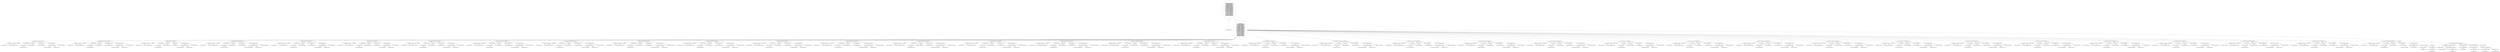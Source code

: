 digraph "HandlerFactory#?" {
0 [label="2:CtVirtualElement@HandlerFactory" shape=ellipse]
1 [label="3:CtExecutableReferenceImpl@register(<unknown>,java.lang.Class)" shape=ellipse]
2 [label="3:CtTypeReferenceImpl@null" shape=ellipse]
3 [label="3:CtTypeReferenceImpl@Class<CaseHandler>" shape=ellipse]
4 [label="3:CtVirtualElement@register" shape=ellipse]
5 [label="3:CtTypeAccessImpl@PlaceHold" shape=ellipse]
6 [label="3:CtTypeReferenceImpl@PlaceHold" shape=ellipse]
7 [label="3:CtThisAccessImpl@" shape=ellipse]
8 [label="3:CtTypeReferenceImpl@PlaceHold" shape=ellipse]
9 [label="3:CtTypeAccessImpl@CASE_GROUP" shape=ellipse]
10 [label="3:CtTypeReferenceImpl@CASE_GROUP" shape=ellipse]
11 [label="3:CtFieldReferenceImpl@CaseHandler.class" shape=ellipse]
12 [label="3:CtTypeReferenceImpl@CaseHandler" shape=ellipse]
13 [label="3:CtTypeReferenceImpl@Class" shape=ellipse]
14 [label="3:CtFieldReadImpl@CaseHandler.class" shape=ellipse]
15 [label="3:CtTypeAccessImpl@CaseHandler" shape=ellipse]
16 [label="3:CtInvocationImpl@register(CASE_GROUP, CaseHandler.class)" shape=ellipse]
17 [label="4:CtExecutableReferenceImpl@register(<unknown>,java.lang.Class)" shape=ellipse]
18 [label="4:CtTypeReferenceImpl@null" shape=ellipse]
19 [label="4:CtTypeReferenceImpl@Class<SwitchHandler>" shape=ellipse]
20 [label="4:CtVirtualElement@register" shape=ellipse]
21 [label="4:CtTypeAccessImpl@PlaceHold" shape=ellipse]
22 [label="4:CtTypeReferenceImpl@PlaceHold" shape=ellipse]
23 [label="4:CtThisAccessImpl@" shape=ellipse]
24 [label="4:CtTypeReferenceImpl@PlaceHold" shape=ellipse]
25 [label="4:CtTypeAccessImpl@LITERAL_SWITCH" shape=ellipse]
26 [label="4:CtTypeReferenceImpl@LITERAL_SWITCH" shape=ellipse]
27 [label="4:CtFieldReferenceImpl@SwitchHandler.class" shape=ellipse]
28 [label="4:CtTypeReferenceImpl@SwitchHandler" shape=ellipse]
29 [label="4:CtTypeReferenceImpl@Class" shape=ellipse]
30 [label="4:CtFieldReadImpl@SwitchHandler.class" shape=ellipse]
31 [label="4:CtTypeAccessImpl@SwitchHandler" shape=ellipse]
32 [label="4:CtInvocationImpl@register(LITERAL_SWITCH, SwitchHandler.class)" shape=ellipse]
33 [label="5:CtExecutableReferenceImpl@register(<unknown>,java.lang.Class)" shape=ellipse]
34 [label="5:CtTypeReferenceImpl@null" shape=ellipse]
35 [label="5:CtTypeReferenceImpl@Class<SlistHandler>" shape=ellipse]
36 [label="5:CtVirtualElement@register" shape=ellipse]
37 [label="5:CtTypeAccessImpl@PlaceHold" shape=ellipse]
38 [label="5:CtTypeReferenceImpl@PlaceHold" shape=ellipse]
39 [label="5:CtThisAccessImpl@" shape=ellipse]
40 [label="5:CtTypeReferenceImpl@PlaceHold" shape=ellipse]
41 [label="5:CtTypeAccessImpl@SLIST" shape=ellipse]
42 [label="5:CtTypeReferenceImpl@SLIST" shape=ellipse]
43 [label="5:CtFieldReferenceImpl@SlistHandler.class" shape=ellipse]
44 [label="5:CtTypeReferenceImpl@SlistHandler" shape=ellipse]
45 [label="5:CtTypeReferenceImpl@Class" shape=ellipse]
46 [label="5:CtFieldReadImpl@SlistHandler.class" shape=ellipse]
47 [label="5:CtTypeAccessImpl@SlistHandler" shape=ellipse]
48 [label="5:CtInvocationImpl@register(SLIST, SlistHandler.class)" shape=ellipse]
49 [label="6:CtExecutableReferenceImpl@register(<unknown>,java.lang.Class)" shape=ellipse]
50 [label="6:CtTypeReferenceImpl@null" shape=ellipse]
51 [label="6:CtTypeReferenceImpl@Class<PackageDefHandler>" shape=ellipse]
52 [label="6:CtVirtualElement@register" shape=ellipse]
53 [label="6:CtTypeAccessImpl@PlaceHold" shape=ellipse]
54 [label="6:CtTypeReferenceImpl@PlaceHold" shape=ellipse]
55 [label="6:CtThisAccessImpl@" shape=ellipse]
56 [label="6:CtTypeReferenceImpl@PlaceHold" shape=ellipse]
57 [label="6:CtTypeAccessImpl@PACKAGE_DEF" shape=ellipse]
58 [label="6:CtTypeReferenceImpl@PACKAGE_DEF" shape=ellipse]
59 [label="6:CtFieldReferenceImpl@PackageDefHandler.class" shape=ellipse]
60 [label="6:CtTypeReferenceImpl@PackageDefHandler" shape=ellipse]
61 [label="6:CtTypeReferenceImpl@Class" shape=ellipse]
62 [label="6:CtFieldReadImpl@PackageDefHandler.class" shape=ellipse]
63 [label="6:CtTypeAccessImpl@PackageDefHandler" shape=ellipse]
64 [label="6:CtInvocationImpl@register(PACKAGE_DEF, PackageDefHandler.class)" shape=ellipse]
65 [label="7:CtExecutableReferenceImpl@register(<unknown>,java.lang.Class)" shape=ellipse]
66 [label="7:CtTypeReferenceImpl@null" shape=ellipse]
67 [label="7:CtTypeReferenceImpl@Class<ElseHandler>" shape=ellipse]
68 [label="7:CtVirtualElement@register" shape=ellipse]
69 [label="7:CtTypeAccessImpl@PlaceHold" shape=ellipse]
70 [label="7:CtTypeReferenceImpl@PlaceHold" shape=ellipse]
71 [label="7:CtThisAccessImpl@" shape=ellipse]
72 [label="7:CtTypeReferenceImpl@PlaceHold" shape=ellipse]
73 [label="7:CtTypeAccessImpl@LITERAL_ELSE" shape=ellipse]
74 [label="7:CtTypeReferenceImpl@LITERAL_ELSE" shape=ellipse]
75 [label="7:CtFieldReferenceImpl@ElseHandler.class" shape=ellipse]
76 [label="7:CtTypeReferenceImpl@ElseHandler" shape=ellipse]
77 [label="7:CtTypeReferenceImpl@Class" shape=ellipse]
78 [label="7:CtFieldReadImpl@ElseHandler.class" shape=ellipse]
79 [label="7:CtTypeAccessImpl@ElseHandler" shape=ellipse]
80 [label="7:CtInvocationImpl@register(LITERAL_ELSE, ElseHandler.class)" shape=ellipse]
81 [label="8:CtExecutableReferenceImpl@register(<unknown>,java.lang.Class)" shape=ellipse]
82 [label="8:CtTypeReferenceImpl@null" shape=ellipse]
83 [label="8:CtTypeReferenceImpl@Class<IfHandler>" shape=ellipse]
84 [label="8:CtVirtualElement@register" shape=ellipse]
85 [label="8:CtTypeAccessImpl@PlaceHold" shape=ellipse]
86 [label="8:CtTypeReferenceImpl@PlaceHold" shape=ellipse]
87 [label="8:CtThisAccessImpl@" shape=ellipse]
88 [label="8:CtTypeReferenceImpl@PlaceHold" shape=ellipse]
89 [label="8:CtTypeAccessImpl@LITERAL_IF" shape=ellipse]
90 [label="8:CtTypeReferenceImpl@LITERAL_IF" shape=ellipse]
91 [label="8:CtFieldReferenceImpl@IfHandler.class" shape=ellipse]
92 [label="8:CtTypeReferenceImpl@IfHandler" shape=ellipse]
93 [label="8:CtTypeReferenceImpl@Class" shape=ellipse]
94 [label="8:CtFieldReadImpl@IfHandler.class" shape=ellipse]
95 [label="8:CtTypeAccessImpl@IfHandler" shape=ellipse]
96 [label="8:CtInvocationImpl@register(LITERAL_IF, IfHandler.class)" shape=ellipse]
97 [label="9:CtExecutableReferenceImpl@register(<unknown>,java.lang.Class)" shape=ellipse]
98 [label="9:CtTypeReferenceImpl@null" shape=ellipse]
99 [label="9:CtTypeReferenceImpl@Class<TryHandler>" shape=ellipse]
100 [label="9:CtVirtualElement@register" shape=ellipse]
101 [label="9:CtTypeAccessImpl@PlaceHold" shape=ellipse]
102 [label="9:CtTypeReferenceImpl@PlaceHold" shape=ellipse]
103 [label="9:CtThisAccessImpl@" shape=ellipse]
104 [label="9:CtTypeReferenceImpl@PlaceHold" shape=ellipse]
105 [label="9:CtTypeAccessImpl@LITERAL_TRY" shape=ellipse]
106 [label="9:CtTypeReferenceImpl@LITERAL_TRY" shape=ellipse]
107 [label="9:CtFieldReferenceImpl@TryHandler.class" shape=ellipse]
108 [label="9:CtTypeReferenceImpl@TryHandler" shape=ellipse]
109 [label="9:CtTypeReferenceImpl@Class" shape=ellipse]
110 [label="9:CtFieldReadImpl@TryHandler.class" shape=ellipse]
111 [label="9:CtTypeAccessImpl@TryHandler" shape=ellipse]
112 [label="9:CtInvocationImpl@register(LITERAL_TRY, TryHandler.class)" shape=ellipse]
113 [label="10:CtExecutableReferenceImpl@register(<unknown>,java.lang.Class)" shape=ellipse]
114 [label="10:CtTypeReferenceImpl@null" shape=ellipse]
115 [label="10:CtTypeReferenceImpl@Class<CatchHandler>" shape=ellipse]
116 [label="10:CtVirtualElement@register" shape=ellipse]
117 [label="10:CtTypeAccessImpl@PlaceHold" shape=ellipse]
118 [label="10:CtTypeReferenceImpl@PlaceHold" shape=ellipse]
119 [label="10:CtThisAccessImpl@" shape=ellipse]
120 [label="10:CtTypeReferenceImpl@PlaceHold" shape=ellipse]
121 [label="10:CtTypeAccessImpl@LITERAL_CATCH" shape=ellipse]
122 [label="10:CtTypeReferenceImpl@LITERAL_CATCH" shape=ellipse]
123 [label="10:CtFieldReferenceImpl@CatchHandler.class" shape=ellipse]
124 [label="10:CtTypeReferenceImpl@CatchHandler" shape=ellipse]
125 [label="10:CtTypeReferenceImpl@Class" shape=ellipse]
126 [label="10:CtFieldReadImpl@CatchHandler.class" shape=ellipse]
127 [label="10:CtTypeAccessImpl@CatchHandler" shape=ellipse]
128 [label="10:CtInvocationImpl@register(LITERAL_CATCH, CatchHandler.class)" shape=ellipse]
129 [label="11:CtExecutableReferenceImpl@register(<unknown>,java.lang.Class)" shape=ellipse]
130 [label="11:CtTypeReferenceImpl@null" shape=ellipse]
131 [label="11:CtTypeReferenceImpl@Class<FinallyHandler>" shape=ellipse]
132 [label="11:CtVirtualElement@register" shape=ellipse]
133 [label="11:CtTypeAccessImpl@PlaceHold" shape=ellipse]
134 [label="11:CtTypeReferenceImpl@PlaceHold" shape=ellipse]
135 [label="11:CtThisAccessImpl@" shape=ellipse]
136 [label="11:CtTypeReferenceImpl@PlaceHold" shape=ellipse]
137 [label="11:CtTypeAccessImpl@LITERAL_FINALLY" shape=ellipse]
138 [label="11:CtTypeReferenceImpl@LITERAL_FINALLY" shape=ellipse]
139 [label="11:CtFieldReferenceImpl@FinallyHandler.class" shape=ellipse]
140 [label="11:CtTypeReferenceImpl@FinallyHandler" shape=ellipse]
141 [label="11:CtTypeReferenceImpl@Class" shape=ellipse]
142 [label="11:CtFieldReadImpl@FinallyHandler.class" shape=ellipse]
143 [label="11:CtTypeAccessImpl@FinallyHandler" shape=ellipse]
144 [label="11:CtInvocationImpl@register(LITERAL_FINALLY, FinallyHandler.class)" shape=ellipse]
145 [label="12:CtExecutableReferenceImpl@register(<unknown>,java.lang.Class)" shape=ellipse]
146 [label="12:CtTypeReferenceImpl@null" shape=ellipse]
147 [label="12:CtTypeReferenceImpl@Class<DoWhileHandler>" shape=ellipse]
148 [label="12:CtVirtualElement@register" shape=ellipse]
149 [label="12:CtTypeAccessImpl@PlaceHold" shape=ellipse]
150 [label="12:CtTypeReferenceImpl@PlaceHold" shape=ellipse]
151 [label="12:CtThisAccessImpl@" shape=ellipse]
152 [label="12:CtTypeReferenceImpl@PlaceHold" shape=ellipse]
153 [label="12:CtTypeAccessImpl@LITERAL_DO" shape=ellipse]
154 [label="12:CtTypeReferenceImpl@LITERAL_DO" shape=ellipse]
155 [label="12:CtFieldReferenceImpl@DoWhileHandler.class" shape=ellipse]
156 [label="12:CtTypeReferenceImpl@DoWhileHandler" shape=ellipse]
157 [label="12:CtTypeReferenceImpl@Class" shape=ellipse]
158 [label="12:CtFieldReadImpl@DoWhileHandler.class" shape=ellipse]
159 [label="12:CtTypeAccessImpl@DoWhileHandler" shape=ellipse]
160 [label="12:CtInvocationImpl@register(LITERAL_DO, DoWhileHandler.class)" shape=ellipse]
161 [label="13:CtExecutableReferenceImpl@register(<unknown>,java.lang.Class)" shape=ellipse]
162 [label="13:CtTypeReferenceImpl@null" shape=ellipse]
163 [label="13:CtTypeReferenceImpl@Class<WhileHandler>" shape=ellipse]
164 [label="13:CtVirtualElement@register" shape=ellipse]
165 [label="13:CtTypeAccessImpl@PlaceHold" shape=ellipse]
166 [label="13:CtTypeReferenceImpl@PlaceHold" shape=ellipse]
167 [label="13:CtThisAccessImpl@" shape=ellipse]
168 [label="13:CtTypeReferenceImpl@PlaceHold" shape=ellipse]
169 [label="13:CtTypeAccessImpl@LITERAL_WHILE" shape=ellipse]
170 [label="13:CtTypeReferenceImpl@LITERAL_WHILE" shape=ellipse]
171 [label="13:CtFieldReferenceImpl@WhileHandler.class" shape=ellipse]
172 [label="13:CtTypeReferenceImpl@WhileHandler" shape=ellipse]
173 [label="13:CtTypeReferenceImpl@Class" shape=ellipse]
174 [label="13:CtFieldReadImpl@WhileHandler.class" shape=ellipse]
175 [label="13:CtTypeAccessImpl@WhileHandler" shape=ellipse]
176 [label="13:CtInvocationImpl@register(LITERAL_WHILE, WhileHandler.class)" shape=ellipse]
177 [label="14:CtExecutableReferenceImpl@register(<unknown>,java.lang.Class)" shape=ellipse]
178 [label="14:CtTypeReferenceImpl@null" shape=ellipse]
179 [label="14:CtTypeReferenceImpl@Class<ForHandler>" shape=ellipse]
180 [label="14:CtVirtualElement@register" shape=ellipse]
181 [label="14:CtTypeAccessImpl@PlaceHold" shape=ellipse]
182 [label="14:CtTypeReferenceImpl@PlaceHold" shape=ellipse]
183 [label="14:CtThisAccessImpl@" shape=ellipse]
184 [label="14:CtTypeReferenceImpl@PlaceHold" shape=ellipse]
185 [label="14:CtTypeAccessImpl@LITERAL_FOR" shape=ellipse]
186 [label="14:CtTypeReferenceImpl@LITERAL_FOR" shape=ellipse]
187 [label="14:CtFieldReferenceImpl@ForHandler.class" shape=ellipse]
188 [label="14:CtTypeReferenceImpl@ForHandler" shape=ellipse]
189 [label="14:CtTypeReferenceImpl@Class" shape=ellipse]
190 [label="14:CtFieldReadImpl@ForHandler.class" shape=ellipse]
191 [label="14:CtTypeAccessImpl@ForHandler" shape=ellipse]
192 [label="14:CtInvocationImpl@register(LITERAL_FOR, ForHandler.class)" shape=ellipse]
193 [label="15:CtExecutableReferenceImpl@register(<unknown>,java.lang.Class)" shape=ellipse]
194 [label="15:CtTypeReferenceImpl@null" shape=ellipse]
195 [label="15:CtTypeReferenceImpl@Class<MethodDefHandler>" shape=ellipse]
196 [label="15:CtVirtualElement@register" shape=ellipse]
197 [label="15:CtTypeAccessImpl@PlaceHold" shape=ellipse]
198 [label="15:CtTypeReferenceImpl@PlaceHold" shape=ellipse]
199 [label="15:CtThisAccessImpl@" shape=ellipse]
200 [label="15:CtTypeReferenceImpl@PlaceHold" shape=ellipse]
201 [label="15:CtTypeAccessImpl@METHOD_DEF" shape=ellipse]
202 [label="15:CtTypeReferenceImpl@METHOD_DEF" shape=ellipse]
203 [label="15:CtFieldReferenceImpl@MethodDefHandler.class" shape=ellipse]
204 [label="15:CtTypeReferenceImpl@MethodDefHandler" shape=ellipse]
205 [label="15:CtTypeReferenceImpl@Class" shape=ellipse]
206 [label="15:CtFieldReadImpl@MethodDefHandler.class" shape=ellipse]
207 [label="15:CtTypeAccessImpl@MethodDefHandler" shape=ellipse]
208 [label="15:CtInvocationImpl@register(METHOD_DEF, MethodDefHandler.class)" shape=ellipse]
209 [label="16:CtExecutableReferenceImpl@register(<unknown>,java.lang.Class)" shape=ellipse]
210 [label="16:CtTypeReferenceImpl@null" shape=ellipse]
211 [label="16:CtTypeReferenceImpl@Class<MethodDefHandler>" shape=ellipse]
212 [label="16:CtVirtualElement@register" shape=ellipse]
213 [label="16:CtTypeAccessImpl@PlaceHold" shape=ellipse]
214 [label="16:CtTypeReferenceImpl@PlaceHold" shape=ellipse]
215 [label="16:CtThisAccessImpl@" shape=ellipse]
216 [label="16:CtTypeReferenceImpl@PlaceHold" shape=ellipse]
217 [label="16:CtTypeAccessImpl@CTOR_DEF" shape=ellipse]
218 [label="16:CtTypeReferenceImpl@CTOR_DEF" shape=ellipse]
219 [label="16:CtFieldReferenceImpl@MethodDefHandler.class" shape=ellipse]
220 [label="16:CtTypeReferenceImpl@MethodDefHandler" shape=ellipse]
221 [label="16:CtTypeReferenceImpl@Class" shape=ellipse]
222 [label="16:CtFieldReadImpl@MethodDefHandler.class" shape=ellipse]
223 [label="16:CtTypeAccessImpl@MethodDefHandler" shape=ellipse]
224 [label="16:CtInvocationImpl@register(CTOR_DEF, MethodDefHandler.class)" shape=ellipse]
225 [label="17:CtExecutableReferenceImpl@register(<unknown>,java.lang.Class)" shape=ellipse]
226 [label="17:CtTypeReferenceImpl@null" shape=ellipse]
227 [label="17:CtTypeReferenceImpl@Class<ClassDefHandler>" shape=ellipse]
228 [label="17:CtVirtualElement@register" shape=ellipse]
229 [label="17:CtTypeAccessImpl@PlaceHold" shape=ellipse]
230 [label="17:CtTypeReferenceImpl@PlaceHold" shape=ellipse]
231 [label="17:CtThisAccessImpl@" shape=ellipse]
232 [label="17:CtTypeReferenceImpl@PlaceHold" shape=ellipse]
233 [label="17:CtTypeAccessImpl@CLASS_DEF" shape=ellipse]
234 [label="17:CtTypeReferenceImpl@CLASS_DEF" shape=ellipse]
235 [label="17:CtFieldReferenceImpl@ClassDefHandler.class" shape=ellipse]
236 [label="17:CtTypeReferenceImpl@ClassDefHandler" shape=ellipse]
237 [label="17:CtTypeReferenceImpl@Class" shape=ellipse]
238 [label="17:CtFieldReadImpl@ClassDefHandler.class" shape=ellipse]
239 [label="17:CtTypeAccessImpl@ClassDefHandler" shape=ellipse]
240 [label="17:CtInvocationImpl@register(CLASS_DEF, ClassDefHandler.class)" shape=ellipse]
241 [label="18:CtExecutableReferenceImpl@register(<unknown>,java.lang.Class)" shape=ellipse]
242 [label="18:CtTypeReferenceImpl@null" shape=ellipse]
243 [label="18:CtTypeReferenceImpl@Class<ObjectBlockHandler>" shape=ellipse]
244 [label="18:CtVirtualElement@register" shape=ellipse]
245 [label="18:CtTypeAccessImpl@PlaceHold" shape=ellipse]
246 [label="18:CtTypeReferenceImpl@PlaceHold" shape=ellipse]
247 [label="18:CtThisAccessImpl@" shape=ellipse]
248 [label="18:CtTypeReferenceImpl@PlaceHold" shape=ellipse]
249 [label="18:CtTypeAccessImpl@OBJBLOCK" shape=ellipse]
250 [label="18:CtTypeReferenceImpl@OBJBLOCK" shape=ellipse]
251 [label="18:CtFieldReferenceImpl@ObjectBlockHandler.class" shape=ellipse]
252 [label="18:CtTypeReferenceImpl@ObjectBlockHandler" shape=ellipse]
253 [label="18:CtTypeReferenceImpl@Class" shape=ellipse]
254 [label="18:CtFieldReadImpl@ObjectBlockHandler.class" shape=ellipse]
255 [label="18:CtTypeAccessImpl@ObjectBlockHandler" shape=ellipse]
256 [label="18:CtInvocationImpl@register(OBJBLOCK, ObjectBlockHandler.class)" shape=ellipse]
257 [label="19:CtExecutableReferenceImpl@register(<unknown>,java.lang.Class)" shape=ellipse]
258 [label="19:CtTypeReferenceImpl@null" shape=ellipse]
259 [label="19:CtTypeReferenceImpl@Class<ClassDefHandler>" shape=ellipse]
260 [label="19:CtVirtualElement@register" shape=ellipse]
261 [label="19:CtTypeAccessImpl@PlaceHold" shape=ellipse]
262 [label="19:CtTypeReferenceImpl@PlaceHold" shape=ellipse]
263 [label="19:CtThisAccessImpl@" shape=ellipse]
264 [label="19:CtTypeReferenceImpl@PlaceHold" shape=ellipse]
265 [label="19:CtTypeAccessImpl@INTERFACE_DEF" shape=ellipse]
266 [label="19:CtTypeReferenceImpl@INTERFACE_DEF" shape=ellipse]
267 [label="19:CtFieldReferenceImpl@ClassDefHandler.class" shape=ellipse]
268 [label="19:CtTypeReferenceImpl@ClassDefHandler" shape=ellipse]
269 [label="19:CtTypeReferenceImpl@Class" shape=ellipse]
270 [label="19:CtFieldReadImpl@ClassDefHandler.class" shape=ellipse]
271 [label="19:CtTypeAccessImpl@ClassDefHandler" shape=ellipse]
272 [label="19:CtInvocationImpl@register(INTERFACE_DEF, ClassDefHandler.class)" shape=ellipse]
273 [label="20:CtExecutableReferenceImpl@register(<unknown>,java.lang.Class)" shape=ellipse]
274 [label="20:CtTypeReferenceImpl@null" shape=ellipse]
275 [label="20:CtTypeReferenceImpl@Class<ImportHandler>" shape=ellipse]
276 [label="20:CtVirtualElement@register" shape=ellipse]
277 [label="20:CtTypeAccessImpl@PlaceHold" shape=ellipse]
278 [label="20:CtTypeReferenceImpl@PlaceHold" shape=ellipse]
279 [label="20:CtThisAccessImpl@" shape=ellipse]
280 [label="20:CtTypeReferenceImpl@PlaceHold" shape=ellipse]
281 [label="20:CtTypeAccessImpl@IMPORT" shape=ellipse]
282 [label="20:CtTypeReferenceImpl@IMPORT" shape=ellipse]
283 [label="20:CtFieldReferenceImpl@ImportHandler.class" shape=ellipse]
284 [label="20:CtTypeReferenceImpl@ImportHandler" shape=ellipse]
285 [label="20:CtTypeReferenceImpl@Class" shape=ellipse]
286 [label="20:CtFieldReadImpl@ImportHandler.class" shape=ellipse]
287 [label="20:CtTypeAccessImpl@ImportHandler" shape=ellipse]
288 [label="20:CtInvocationImpl@register(IMPORT, ImportHandler.class)" shape=ellipse]
289 [label="21:CtExecutableReferenceImpl@register(<unknown>,java.lang.Class)" shape=ellipse]
290 [label="21:CtTypeReferenceImpl@null" shape=ellipse]
291 [label="21:CtTypeReferenceImpl@Class<ArrayInitHandler>" shape=ellipse]
292 [label="21:CtVirtualElement@register" shape=ellipse]
293 [label="21:CtTypeAccessImpl@PlaceHold" shape=ellipse]
294 [label="21:CtTypeReferenceImpl@PlaceHold" shape=ellipse]
295 [label="21:CtThisAccessImpl@" shape=ellipse]
296 [label="21:CtTypeReferenceImpl@PlaceHold" shape=ellipse]
297 [label="21:CtTypeAccessImpl@ARRAY_INIT" shape=ellipse]
298 [label="21:CtTypeReferenceImpl@ARRAY_INIT" shape=ellipse]
299 [label="21:CtFieldReferenceImpl@ArrayInitHandler.class" shape=ellipse]
300 [label="21:CtTypeReferenceImpl@ArrayInitHandler" shape=ellipse]
301 [label="21:CtTypeReferenceImpl@Class" shape=ellipse]
302 [label="21:CtFieldReadImpl@ArrayInitHandler.class" shape=ellipse]
303 [label="21:CtTypeAccessImpl@ArrayInitHandler" shape=ellipse]
304 [label="21:CtInvocationImpl@register(ARRAY_INIT, ArrayInitHandler.class)" shape=ellipse]
305 [label="22:CtExecutableReferenceImpl@register(<unknown>,java.lang.Class)" shape=ellipse]
306 [label="22:CtTypeReferenceImpl@null" shape=ellipse]
307 [label="22:CtTypeReferenceImpl@Class<MethodCallHandler>" shape=ellipse]
308 [label="22:CtVirtualElement@register" shape=ellipse]
309 [label="22:CtTypeAccessImpl@PlaceHold" shape=ellipse]
310 [label="22:CtTypeReferenceImpl@PlaceHold" shape=ellipse]
311 [label="22:CtThisAccessImpl@" shape=ellipse]
312 [label="22:CtTypeReferenceImpl@PlaceHold" shape=ellipse]
313 [label="22:CtTypeAccessImpl@METHOD_CALL" shape=ellipse]
314 [label="22:CtTypeReferenceImpl@METHOD_CALL" shape=ellipse]
315 [label="22:CtFieldReferenceImpl@MethodCallHandler.class" shape=ellipse]
316 [label="22:CtTypeReferenceImpl@MethodCallHandler" shape=ellipse]
317 [label="22:CtTypeReferenceImpl@Class" shape=ellipse]
318 [label="22:CtFieldReadImpl@MethodCallHandler.class" shape=ellipse]
319 [label="22:CtTypeAccessImpl@MethodCallHandler" shape=ellipse]
320 [label="22:CtInvocationImpl@register(METHOD_CALL, MethodCallHandler.class)" shape=ellipse]
321 [label="23:CtExecutableReferenceImpl@register(<unknown>,java.lang.Class)" shape=ellipse]
322 [label="23:CtTypeReferenceImpl@null" shape=ellipse]
323 [label="23:CtTypeReferenceImpl@Class<MethodCallHandler>" shape=ellipse]
324 [label="23:CtVirtualElement@register" shape=ellipse]
325 [label="23:CtTypeAccessImpl@PlaceHold" shape=ellipse]
326 [label="23:CtTypeReferenceImpl@PlaceHold" shape=ellipse]
327 [label="23:CtThisAccessImpl@" shape=ellipse]
328 [label="23:CtTypeReferenceImpl@PlaceHold" shape=ellipse]
329 [label="23:CtTypeAccessImpl@CTOR_CALL" shape=ellipse]
330 [label="23:CtTypeReferenceImpl@CTOR_CALL" shape=ellipse]
331 [label="23:CtFieldReferenceImpl@MethodCallHandler.class" shape=ellipse]
332 [label="23:CtTypeReferenceImpl@MethodCallHandler" shape=ellipse]
333 [label="23:CtTypeReferenceImpl@Class" shape=ellipse]
334 [label="23:CtFieldReadImpl@MethodCallHandler.class" shape=ellipse]
335 [label="23:CtTypeAccessImpl@MethodCallHandler" shape=ellipse]
336 [label="23:CtInvocationImpl@register(CTOR_CALL, MethodCallHandler.class)" shape=ellipse]
337 [label="24:CtExecutableReferenceImpl@register(<unknown>,java.lang.Class)" shape=ellipse]
338 [label="24:CtTypeReferenceImpl@null" shape=ellipse]
339 [label="24:CtTypeReferenceImpl@Class<LabelHandler>" shape=ellipse]
340 [label="24:CtVirtualElement@register" shape=ellipse]
341 [label="24:CtTypeAccessImpl@PlaceHold" shape=ellipse]
342 [label="24:CtTypeReferenceImpl@PlaceHold" shape=ellipse]
343 [label="24:CtThisAccessImpl@" shape=ellipse]
344 [label="24:CtTypeReferenceImpl@PlaceHold" shape=ellipse]
345 [label="24:CtTypeAccessImpl@LABELED_STAT" shape=ellipse]
346 [label="24:CtTypeReferenceImpl@LABELED_STAT" shape=ellipse]
347 [label="24:CtFieldReferenceImpl@LabelHandler.class" shape=ellipse]
348 [label="24:CtTypeReferenceImpl@LabelHandler" shape=ellipse]
349 [label="24:CtTypeReferenceImpl@Class" shape=ellipse]
350 [label="24:CtFieldReadImpl@LabelHandler.class" shape=ellipse]
351 [label="24:CtTypeAccessImpl@LabelHandler" shape=ellipse]
352 [label="24:CtInvocationImpl@register(LABELED_STAT, LabelHandler.class)" shape=ellipse]
353 [label="25:CtExecutableReferenceImpl@register(<unknown>,java.lang.Class)" shape=ellipse]
354 [label="25:CtTypeReferenceImpl@null" shape=ellipse]
355 [label="25:CtTypeReferenceImpl@Class<StaticInitHandler>" shape=ellipse]
356 [label="25:CtVirtualElement@register" shape=ellipse]
357 [label="25:CtTypeAccessImpl@PlaceHold" shape=ellipse]
358 [label="25:CtTypeReferenceImpl@PlaceHold" shape=ellipse]
359 [label="25:CtThisAccessImpl@" shape=ellipse]
360 [label="25:CtTypeReferenceImpl@PlaceHold" shape=ellipse]
361 [label="25:CtTypeAccessImpl@STATIC_INIT" shape=ellipse]
362 [label="25:CtTypeReferenceImpl@STATIC_INIT" shape=ellipse]
363 [label="25:CtFieldReferenceImpl@StaticInitHandler.class" shape=ellipse]
364 [label="25:CtTypeReferenceImpl@StaticInitHandler" shape=ellipse]
365 [label="25:CtTypeReferenceImpl@Class" shape=ellipse]
366 [label="25:CtFieldReadImpl@StaticInitHandler.class" shape=ellipse]
367 [label="25:CtTypeAccessImpl@StaticInitHandler" shape=ellipse]
368 [label="25:CtInvocationImpl@register(STATIC_INIT, StaticInitHandler.class)" shape=ellipse]
369 [label="26:CtExecutableReferenceImpl@register(<unknown>,java.lang.Class)" shape=ellipse]
370 [label="26:CtTypeReferenceImpl@null" shape=ellipse]
371 [label="26:CtTypeReferenceImpl@Class<AssignHandler>" shape=ellipse]
372 [label="26:CtVirtualElement@register" shape=ellipse]
373 [label="26:CtTypeAccessImpl@PlaceHold" shape=ellipse]
374 [label="26:CtTypeReferenceImpl@PlaceHold" shape=ellipse]
375 [label="26:CtThisAccessImpl@" shape=ellipse]
376 [label="26:CtTypeReferenceImpl@PlaceHold" shape=ellipse]
377 [label="26:CtTypeAccessImpl@ASSIGN" shape=ellipse]
378 [label="26:CtTypeReferenceImpl@ASSIGN" shape=ellipse]
379 [label="26:CtFieldReferenceImpl@AssignHandler.class" shape=ellipse]
380 [label="26:CtTypeReferenceImpl@AssignHandler" shape=ellipse]
381 [label="26:CtTypeReferenceImpl@Class" shape=ellipse]
382 [label="26:CtFieldReadImpl@AssignHandler.class" shape=ellipse]
383 [label="26:CtTypeAccessImpl@AssignHandler" shape=ellipse]
384 [label="26:CtInvocationImpl@register(ASSIGN, AssignHandler.class)" shape=ellipse]
385 [label="27:CtExecutableReferenceImpl@register(<unknown>,java.lang.Class)" shape=ellipse]
386 [label="27:CtTypeReferenceImpl@null" shape=ellipse]
387 [label="27:CtTypeReferenceImpl@Class<AssignHandler>" shape=ellipse]
388 [label="27:CtVirtualElement@register" shape=ellipse]
389 [label="27:CtTypeAccessImpl@PlaceHold" shape=ellipse]
390 [label="27:CtTypeReferenceImpl@PlaceHold" shape=ellipse]
391 [label="27:CtThisAccessImpl@" shape=ellipse]
392 [label="27:CtTypeReferenceImpl@PlaceHold" shape=ellipse]
393 [label="27:CtTypeAccessImpl@PLUS_ASSIGN" shape=ellipse]
394 [label="27:CtTypeReferenceImpl@PLUS_ASSIGN" shape=ellipse]
395 [label="27:CtFieldReferenceImpl@AssignHandler.class" shape=ellipse]
396 [label="27:CtTypeReferenceImpl@AssignHandler" shape=ellipse]
397 [label="27:CtTypeReferenceImpl@Class" shape=ellipse]
398 [label="27:CtFieldReadImpl@AssignHandler.class" shape=ellipse]
399 [label="27:CtTypeAccessImpl@AssignHandler" shape=ellipse]
400 [label="27:CtInvocationImpl@register(PLUS_ASSIGN, AssignHandler.class)" shape=ellipse]
401 [label="28:CtExecutableReferenceImpl@register(<unknown>,java.lang.Class)" shape=ellipse]
402 [label="28:CtTypeReferenceImpl@null" shape=ellipse]
403 [label="28:CtTypeReferenceImpl@Class<AssignHandler>" shape=ellipse]
404 [label="28:CtVirtualElement@register" shape=ellipse]
405 [label="28:CtTypeAccessImpl@PlaceHold" shape=ellipse]
406 [label="28:CtTypeReferenceImpl@PlaceHold" shape=ellipse]
407 [label="28:CtThisAccessImpl@" shape=ellipse]
408 [label="28:CtTypeReferenceImpl@PlaceHold" shape=ellipse]
409 [label="28:CtTypeAccessImpl@MINUS_ASSIGN" shape=ellipse]
410 [label="28:CtTypeReferenceImpl@MINUS_ASSIGN" shape=ellipse]
411 [label="28:CtFieldReferenceImpl@AssignHandler.class" shape=ellipse]
412 [label="28:CtTypeReferenceImpl@AssignHandler" shape=ellipse]
413 [label="28:CtTypeReferenceImpl@Class" shape=ellipse]
414 [label="28:CtFieldReadImpl@AssignHandler.class" shape=ellipse]
415 [label="28:CtTypeAccessImpl@AssignHandler" shape=ellipse]
416 [label="28:CtInvocationImpl@register(MINUS_ASSIGN, AssignHandler.class)" shape=ellipse]
417 [label="29:CtExecutableReferenceImpl@register(<unknown>,java.lang.Class)" shape=ellipse]
418 [label="29:CtTypeReferenceImpl@null" shape=ellipse]
419 [label="29:CtTypeReferenceImpl@Class<AssignHandler>" shape=ellipse]
420 [label="29:CtVirtualElement@register" shape=ellipse]
421 [label="29:CtTypeAccessImpl@PlaceHold" shape=ellipse]
422 [label="29:CtTypeReferenceImpl@PlaceHold" shape=ellipse]
423 [label="29:CtThisAccessImpl@" shape=ellipse]
424 [label="29:CtTypeReferenceImpl@PlaceHold" shape=ellipse]
425 [label="29:CtTypeAccessImpl@STAR_ASSIGN" shape=ellipse]
426 [label="29:CtTypeReferenceImpl@STAR_ASSIGN" shape=ellipse]
427 [label="29:CtFieldReferenceImpl@AssignHandler.class" shape=ellipse]
428 [label="29:CtTypeReferenceImpl@AssignHandler" shape=ellipse]
429 [label="29:CtTypeReferenceImpl@Class" shape=ellipse]
430 [label="29:CtFieldReadImpl@AssignHandler.class" shape=ellipse]
431 [label="29:CtTypeAccessImpl@AssignHandler" shape=ellipse]
432 [label="29:CtInvocationImpl@register(STAR_ASSIGN, AssignHandler.class)" shape=ellipse]
433 [label="30:CtExecutableReferenceImpl@register(<unknown>,java.lang.Class)" shape=ellipse]
434 [label="30:CtTypeReferenceImpl@null" shape=ellipse]
435 [label="30:CtTypeReferenceImpl@Class<AssignHandler>" shape=ellipse]
436 [label="30:CtVirtualElement@register" shape=ellipse]
437 [label="30:CtTypeAccessImpl@PlaceHold" shape=ellipse]
438 [label="30:CtTypeReferenceImpl@PlaceHold" shape=ellipse]
439 [label="30:CtThisAccessImpl@" shape=ellipse]
440 [label="30:CtTypeReferenceImpl@PlaceHold" shape=ellipse]
441 [label="30:CtTypeAccessImpl@DIV_ASSIGN" shape=ellipse]
442 [label="30:CtTypeReferenceImpl@DIV_ASSIGN" shape=ellipse]
443 [label="30:CtFieldReferenceImpl@AssignHandler.class" shape=ellipse]
444 [label="30:CtTypeReferenceImpl@AssignHandler" shape=ellipse]
445 [label="30:CtTypeReferenceImpl@Class" shape=ellipse]
446 [label="30:CtFieldReadImpl@AssignHandler.class" shape=ellipse]
447 [label="30:CtTypeAccessImpl@AssignHandler" shape=ellipse]
448 [label="30:CtInvocationImpl@register(DIV_ASSIGN, AssignHandler.class)" shape=ellipse]
449 [label="31:CtExecutableReferenceImpl@register(<unknown>,java.lang.Class)" shape=ellipse]
450 [label="31:CtTypeReferenceImpl@null" shape=ellipse]
451 [label="31:CtTypeReferenceImpl@Class<AssignHandler>" shape=ellipse]
452 [label="31:CtVirtualElement@register" shape=ellipse]
453 [label="31:CtTypeAccessImpl@PlaceHold" shape=ellipse]
454 [label="31:CtTypeReferenceImpl@PlaceHold" shape=ellipse]
455 [label="31:CtThisAccessImpl@" shape=ellipse]
456 [label="31:CtTypeReferenceImpl@PlaceHold" shape=ellipse]
457 [label="31:CtTypeAccessImpl@MOD_ASSIGN" shape=ellipse]
458 [label="31:CtTypeReferenceImpl@MOD_ASSIGN" shape=ellipse]
459 [label="31:CtFieldReferenceImpl@AssignHandler.class" shape=ellipse]
460 [label="31:CtTypeReferenceImpl@AssignHandler" shape=ellipse]
461 [label="31:CtTypeReferenceImpl@Class" shape=ellipse]
462 [label="31:CtFieldReadImpl@AssignHandler.class" shape=ellipse]
463 [label="31:CtTypeAccessImpl@AssignHandler" shape=ellipse]
464 [label="31:CtInvocationImpl@register(MOD_ASSIGN, AssignHandler.class)" shape=ellipse]
465 [label="32:CtExecutableReferenceImpl@register(<unknown>,java.lang.Class)" shape=ellipse]
466 [label="32:CtTypeReferenceImpl@null" shape=ellipse]
467 [label="32:CtTypeReferenceImpl@Class<AssignHandler>" shape=ellipse]
468 [label="32:CtVirtualElement@register" shape=ellipse]
469 [label="32:CtTypeAccessImpl@PlaceHold" shape=ellipse]
470 [label="32:CtTypeReferenceImpl@PlaceHold" shape=ellipse]
471 [label="32:CtThisAccessImpl@" shape=ellipse]
472 [label="32:CtTypeReferenceImpl@PlaceHold" shape=ellipse]
473 [label="32:CtTypeAccessImpl@SR_ASSIGN" shape=ellipse]
474 [label="32:CtTypeReferenceImpl@SR_ASSIGN" shape=ellipse]
475 [label="32:CtFieldReferenceImpl@AssignHandler.class" shape=ellipse]
476 [label="32:CtTypeReferenceImpl@AssignHandler" shape=ellipse]
477 [label="32:CtTypeReferenceImpl@Class" shape=ellipse]
478 [label="32:CtFieldReadImpl@AssignHandler.class" shape=ellipse]
479 [label="32:CtTypeAccessImpl@AssignHandler" shape=ellipse]
480 [label="32:CtInvocationImpl@register(SR_ASSIGN, AssignHandler.class)" shape=ellipse]
481 [label="33:CtExecutableReferenceImpl@register(<unknown>,java.lang.Class)" shape=ellipse]
482 [label="33:CtTypeReferenceImpl@null" shape=ellipse]
483 [label="33:CtTypeReferenceImpl@Class<AssignHandler>" shape=ellipse]
484 [label="33:CtVirtualElement@register" shape=ellipse]
485 [label="33:CtTypeAccessImpl@PlaceHold" shape=ellipse]
486 [label="33:CtTypeReferenceImpl@PlaceHold" shape=ellipse]
487 [label="33:CtThisAccessImpl@" shape=ellipse]
488 [label="33:CtTypeReferenceImpl@PlaceHold" shape=ellipse]
489 [label="33:CtTypeAccessImpl@BSR_ASSIGN" shape=ellipse]
490 [label="33:CtTypeReferenceImpl@BSR_ASSIGN" shape=ellipse]
491 [label="33:CtFieldReferenceImpl@AssignHandler.class" shape=ellipse]
492 [label="33:CtTypeReferenceImpl@AssignHandler" shape=ellipse]
493 [label="33:CtTypeReferenceImpl@Class" shape=ellipse]
494 [label="33:CtFieldReadImpl@AssignHandler.class" shape=ellipse]
495 [label="33:CtTypeAccessImpl@AssignHandler" shape=ellipse]
496 [label="33:CtInvocationImpl@register(BSR_ASSIGN, AssignHandler.class)" shape=ellipse]
497 [label="34:CtExecutableReferenceImpl@register(<unknown>,java.lang.Class)" shape=ellipse]
498 [label="34:CtTypeReferenceImpl@null" shape=ellipse]
499 [label="34:CtTypeReferenceImpl@Class<AssignHandler>" shape=ellipse]
500 [label="34:CtVirtualElement@register" shape=ellipse]
501 [label="34:CtTypeAccessImpl@PlaceHold" shape=ellipse]
502 [label="34:CtTypeReferenceImpl@PlaceHold" shape=ellipse]
503 [label="34:CtThisAccessImpl@" shape=ellipse]
504 [label="34:CtTypeReferenceImpl@PlaceHold" shape=ellipse]
505 [label="34:CtTypeAccessImpl@SL_ASSIGN" shape=ellipse]
506 [label="34:CtTypeReferenceImpl@SL_ASSIGN" shape=ellipse]
507 [label="34:CtFieldReferenceImpl@AssignHandler.class" shape=ellipse]
508 [label="34:CtTypeReferenceImpl@AssignHandler" shape=ellipse]
509 [label="34:CtTypeReferenceImpl@Class" shape=ellipse]
510 [label="34:CtFieldReadImpl@AssignHandler.class" shape=ellipse]
511 [label="34:CtTypeAccessImpl@AssignHandler" shape=ellipse]
512 [label="34:CtInvocationImpl@register(SL_ASSIGN, AssignHandler.class)" shape=ellipse]
513 [label="35:CtExecutableReferenceImpl@register(<unknown>,java.lang.Class)" shape=ellipse]
514 [label="35:CtTypeReferenceImpl@null" shape=ellipse]
515 [label="35:CtTypeReferenceImpl@Class<AssignHandler>" shape=ellipse]
516 [label="35:CtVirtualElement@register" shape=ellipse]
517 [label="35:CtTypeAccessImpl@PlaceHold" shape=ellipse]
518 [label="35:CtTypeReferenceImpl@PlaceHold" shape=ellipse]
519 [label="35:CtThisAccessImpl@" shape=ellipse]
520 [label="35:CtTypeReferenceImpl@PlaceHold" shape=ellipse]
521 [label="35:CtTypeAccessImpl@BAND_ASSIGN" shape=ellipse]
522 [label="35:CtTypeReferenceImpl@BAND_ASSIGN" shape=ellipse]
523 [label="35:CtFieldReferenceImpl@AssignHandler.class" shape=ellipse]
524 [label="35:CtTypeReferenceImpl@AssignHandler" shape=ellipse]
525 [label="35:CtTypeReferenceImpl@Class" shape=ellipse]
526 [label="35:CtFieldReadImpl@AssignHandler.class" shape=ellipse]
527 [label="35:CtTypeAccessImpl@AssignHandler" shape=ellipse]
528 [label="35:CtInvocationImpl@register(BAND_ASSIGN, AssignHandler.class)" shape=ellipse]
529 [label="36:CtExecutableReferenceImpl@register(<unknown>,java.lang.Class)" shape=ellipse]
530 [label="36:CtTypeReferenceImpl@null" shape=ellipse]
531 [label="36:CtTypeReferenceImpl@Class<AssignHandler>" shape=ellipse]
532 [label="36:CtVirtualElement@register" shape=ellipse]
533 [label="36:CtTypeAccessImpl@PlaceHold" shape=ellipse]
534 [label="36:CtTypeReferenceImpl@PlaceHold" shape=ellipse]
535 [label="36:CtThisAccessImpl@" shape=ellipse]
536 [label="36:CtTypeReferenceImpl@PlaceHold" shape=ellipse]
537 [label="36:CtTypeAccessImpl@BXOR_ASSIGN" shape=ellipse]
538 [label="36:CtTypeReferenceImpl@BXOR_ASSIGN" shape=ellipse]
539 [label="36:CtFieldReferenceImpl@AssignHandler.class" shape=ellipse]
540 [label="36:CtTypeReferenceImpl@AssignHandler" shape=ellipse]
541 [label="36:CtTypeReferenceImpl@Class" shape=ellipse]
542 [label="36:CtFieldReadImpl@AssignHandler.class" shape=ellipse]
543 [label="36:CtTypeAccessImpl@AssignHandler" shape=ellipse]
544 [label="36:CtInvocationImpl@register(BXOR_ASSIGN, AssignHandler.class)" shape=ellipse]
545 [label="37:CtExecutableReferenceImpl@register(<unknown>,java.lang.Class)" shape=ellipse]
546 [label="37:CtTypeReferenceImpl@null" shape=ellipse]
547 [label="37:CtTypeReferenceImpl@Class<AssignHandler>" shape=ellipse]
548 [label="37:CtVirtualElement@register" shape=ellipse]
549 [label="37:CtTypeAccessImpl@PlaceHold" shape=ellipse]
550 [label="37:CtTypeReferenceImpl@PlaceHold" shape=ellipse]
551 [label="37:CtThisAccessImpl@" shape=ellipse]
552 [label="37:CtTypeReferenceImpl@PlaceHold" shape=ellipse]
553 [label="37:CtTypeAccessImpl@BOR_ASSIGN" shape=ellipse]
554 [label="37:CtTypeReferenceImpl@BOR_ASSIGN" shape=ellipse]
555 [label="37:CtFieldReferenceImpl@AssignHandler.class" shape=ellipse]
556 [label="37:CtTypeReferenceImpl@AssignHandler" shape=ellipse]
557 [label="37:CtTypeReferenceImpl@Class" shape=ellipse]
558 [label="37:CtFieldReadImpl@AssignHandler.class" shape=ellipse]
559 [label="37:CtTypeAccessImpl@AssignHandler" shape=ellipse]
560 [label="37:CtInvocationImpl@register(BOR_ASSIGN, AssignHandler.class)" shape=ellipse]
561 [label="2:CtBlockImpl@\{
    register(CASE_GROUP, CaseHandler.class);
    register(LITERAL_SWITCH, SwitchHandler.class);
    register(SLIST, SlistHandler.class);
    register(PACKAGE_DEF, PackageDefHandler.class);
    register(LITERAL_ELSE, ElseHandler.class);
    register(LITERAL_IF, IfHandler.class);
    register(LITERAL_TRY, TryHandler.class);
    register(LITERAL_CATCH, CatchHandler.class);
    register(LITERAL_FINALLY, FinallyHandler.class);
    register(LITERAL_DO, DoWhileHandler.class);
    register(LITERAL_WHILE, WhileHandler.class);
    register(LITERAL_FOR, ForHandler.class);
    register(METHOD_DEF, MethodDefHandler.class);
    register(CTOR_DEF, MethodDefHandler.class);
    register(CLASS_DEF, ClassDefHandler.class);
    register(OBJBLOCK, ObjectBlockHandler.class);
    register(INTERFACE_DEF, ClassDefHandler.class);
    register(IMPORT, ImportHandler.class);
    register(ARRAY_INIT, ArrayInitHandler.class);
    register(METHOD_CALL, MethodCallHandler.class);
    register(CTOR_CALL, MethodCallHandler.class);
    register(LABELED_STAT, LabelHandler.class);
    register(STATIC_INIT, StaticInitHandler.class);
    register(ASSIGN, AssignHandler.class);
    register(PLUS_ASSIGN, AssignHandler.class);
    register(MINUS_ASSIGN, AssignHandler.class);
    register(STAR_ASSIGN, AssignHandler.class);
    register(DIV_ASSIGN, AssignHandler.class);
    register(MOD_ASSIGN, AssignHandler.class);
    register(SR_ASSIGN, AssignHandler.class);
    register(BSR_ASSIGN, AssignHandler.class);
    register(SL_ASSIGN, AssignHandler.class);
    register(BAND_ASSIGN, AssignHandler.class);
    register(BXOR_ASSIGN, AssignHandler.class);
    register(BOR_ASSIGN, AssignHandler.class);
\}" shape=ellipse]
562 [label="2:CtMethodImpl@public  HandlerFactory() \{
    register(CASE_GROUP, CaseHandler.class);
    register(LITERAL_SWITCH, SwitchHandler.class);
    register(SLIST, SlistHandler.class);
    register(PACKAGE_DEF, PackageDefHandler.class);
    register(LITERAL_ELSE, ElseHandler.class);
    register(LITERAL_IF, IfHandler.class);
    register(LITERAL_TRY, TryHandler.class);
    register(LITERAL_CATCH, CatchHandler.class);
    register(LITERAL_FINALLY, FinallyHandler.class);
    register(LITERAL_DO, DoWhileHandler.class);
    register(LITERAL_WHILE, WhileHandler.class);
    register(LITERAL_FOR, ForHandler.class);
    register(METHOD_DEF, MethodDefHandler.class);
    register(CTOR_DEF, MethodDefHandler.class);
    register(CLASS_DEF, ClassDefHandler.class);
    register(OBJBLOCK, ObjectBlockHandler.class);
    register(INTERFACE_DEF, ClassDefHandler.class);
    register(IMPORT, ImportHandler.class);
    register(ARRAY_INIT, ArrayInitHandler.class);
    register(METHOD_CALL, MethodCallHandler.class);
    register(CTOR_CALL, MethodCallHandler.class);
    register(LABELED_STAT, LabelHandler.class);
    register(STATIC_INIT, StaticInitHandler.class);
    register(ASSIGN, AssignHandler.class);
    register(PLUS_ASSIGN, AssignHandler.class);
    register(MINUS_ASSIGN, AssignHandler.class);
    register(STAR_ASSIGN, AssignHandler.class);
    register(DIV_ASSIGN, AssignHandler.class);
    register(MOD_ASSIGN, AssignHandler.class);
    register(SR_ASSIGN, AssignHandler.class);
    register(BSR_ASSIGN, AssignHandler.class);
    register(SL_ASSIGN, AssignHandler.class);
    register(BAND_ASSIGN, AssignHandler.class);
    register(BXOR_ASSIGN, AssignHandler.class);
    register(BOR_ASSIGN, AssignHandler.class);
\}" shape=ellipse]
563 [label="38:Insert@INSERT" shape=ellipse]
564 [label="38:CtPackageReferenceImpl@" shape=ellipse]
565 [label="38:CtTypeReferenceImpl@PlaceHold" shape=ellipse]
566 [label="38:CtPackageReferenceImpl@" shape=ellipse]
567 [label="38:CtTypeReferenceImpl@PlaceHold" shape=ellipse]
568 [label="38:CtTypeAccessImpl@PlaceHold" shape=ellipse]
569 [label="38:CtThisAccessImpl@" shape=ellipse]
570 [label="38:CtTypeReferenceImpl@null" shape=ellipse]
571 [label="38:CtPackageReferenceImpl@java.lang" shape=ellipse]
572 [label="38:CtPackageReferenceImpl@" shape=ellipse]
573 [label="38:CtTypeReferenceImpl@MemberDefHandler" shape=ellipse]
574 [label="38:CtTypeReferenceImpl@Class<MemberDefHandler>" shape=ellipse]
575 [label="38:CtExecutableReferenceImpl@register(<unknown>,java.lang.Class)" shape=ellipse]
576 [label="38:CtPackageReferenceImpl@" shape=ellipse]
577 [label="38:CtTypeReferenceImpl@VARIABLE_DEF" shape=ellipse]
578 [label="38:CtTypeAccessImpl@VARIABLE_DEF" shape=ellipse]
579 [label="38:CtPackageReferenceImpl@" shape=ellipse]
580 [label="38:CtTypeReferenceImpl@MemberDefHandler" shape=ellipse]
581 [label="38:CtTypeAccessImpl@MemberDefHandler" shape=ellipse]
582 [label="38:CtPackageReferenceImpl@" shape=ellipse]
583 [label="38:CtTypeReferenceImpl@MemberDefHandler" shape=ellipse]
584 [label="38:CtPackageReferenceImpl@java.lang" shape=ellipse]
585 [label="38:CtTypeReferenceImpl@Class" shape=ellipse]
586 [label="38:CtFieldReferenceImpl@MemberDefHandler.class" shape=ellipse]
587 [label="38:CtFieldReadImpl@MemberDefHandler.class" shape=ellipse]
588 [label="38:CtInvocationImpl@register(VARIABLE_DEF, MemberDefHandler.class)" shape=ellipse]
589 [label="38:CtVirtualElement@register" shape=ellipse]
1 -> 2 [label="AST"];
1 -> 3 [label="AST"];
5 -> 6 [label="AST"];
7 -> 8 [label="AST"];
7 -> 5 [label="AST"];
9 -> 10 [label="AST"];
11 -> 12 [label="AST"];
11 -> 13 [label="AST"];
14 -> 15 [label="AST"];
14 -> 11 [label="AST"];
16 -> 4 [label="AST"];
16 -> 7 [label="AST"];
16 -> 1 [label="AST"];
16 -> 9 [label="AST"];
16 -> 14 [label="AST"];
17 -> 18 [label="AST"];
17 -> 19 [label="AST"];
21 -> 22 [label="AST"];
23 -> 24 [label="AST"];
23 -> 21 [label="AST"];
25 -> 26 [label="AST"];
27 -> 28 [label="AST"];
27 -> 29 [label="AST"];
30 -> 31 [label="AST"];
30 -> 27 [label="AST"];
32 -> 20 [label="AST"];
32 -> 23 [label="AST"];
32 -> 17 [label="AST"];
32 -> 25 [label="AST"];
32 -> 30 [label="AST"];
33 -> 34 [label="AST"];
33 -> 35 [label="AST"];
37 -> 38 [label="AST"];
39 -> 40 [label="AST"];
39 -> 37 [label="AST"];
41 -> 42 [label="AST"];
43 -> 44 [label="AST"];
43 -> 45 [label="AST"];
46 -> 47 [label="AST"];
46 -> 43 [label="AST"];
48 -> 36 [label="AST"];
48 -> 39 [label="AST"];
48 -> 33 [label="AST"];
48 -> 41 [label="AST"];
48 -> 46 [label="AST"];
49 -> 50 [label="AST"];
49 -> 51 [label="AST"];
53 -> 54 [label="AST"];
55 -> 56 [label="AST"];
55 -> 53 [label="AST"];
57 -> 58 [label="AST"];
59 -> 60 [label="AST"];
59 -> 61 [label="AST"];
62 -> 63 [label="AST"];
62 -> 59 [label="AST"];
64 -> 52 [label="AST"];
64 -> 55 [label="AST"];
64 -> 49 [label="AST"];
64 -> 57 [label="AST"];
64 -> 62 [label="AST"];
65 -> 66 [label="AST"];
65 -> 67 [label="AST"];
69 -> 70 [label="AST"];
71 -> 72 [label="AST"];
71 -> 69 [label="AST"];
73 -> 74 [label="AST"];
75 -> 76 [label="AST"];
75 -> 77 [label="AST"];
78 -> 79 [label="AST"];
78 -> 75 [label="AST"];
80 -> 68 [label="AST"];
80 -> 71 [label="AST"];
80 -> 65 [label="AST"];
80 -> 73 [label="AST"];
80 -> 78 [label="AST"];
81 -> 82 [label="AST"];
81 -> 83 [label="AST"];
85 -> 86 [label="AST"];
87 -> 88 [label="AST"];
87 -> 85 [label="AST"];
89 -> 90 [label="AST"];
91 -> 92 [label="AST"];
91 -> 93 [label="AST"];
94 -> 95 [label="AST"];
94 -> 91 [label="AST"];
96 -> 84 [label="AST"];
96 -> 87 [label="AST"];
96 -> 81 [label="AST"];
96 -> 89 [label="AST"];
96 -> 94 [label="AST"];
97 -> 98 [label="AST"];
97 -> 99 [label="AST"];
101 -> 102 [label="AST"];
103 -> 104 [label="AST"];
103 -> 101 [label="AST"];
105 -> 106 [label="AST"];
107 -> 108 [label="AST"];
107 -> 109 [label="AST"];
110 -> 111 [label="AST"];
110 -> 107 [label="AST"];
112 -> 100 [label="AST"];
112 -> 103 [label="AST"];
112 -> 97 [label="AST"];
112 -> 105 [label="AST"];
112 -> 110 [label="AST"];
113 -> 114 [label="AST"];
113 -> 115 [label="AST"];
117 -> 118 [label="AST"];
119 -> 120 [label="AST"];
119 -> 117 [label="AST"];
121 -> 122 [label="AST"];
123 -> 124 [label="AST"];
123 -> 125 [label="AST"];
126 -> 127 [label="AST"];
126 -> 123 [label="AST"];
128 -> 116 [label="AST"];
128 -> 119 [label="AST"];
128 -> 113 [label="AST"];
128 -> 121 [label="AST"];
128 -> 126 [label="AST"];
129 -> 130 [label="AST"];
129 -> 131 [label="AST"];
133 -> 134 [label="AST"];
135 -> 136 [label="AST"];
135 -> 133 [label="AST"];
137 -> 138 [label="AST"];
139 -> 140 [label="AST"];
139 -> 141 [label="AST"];
142 -> 143 [label="AST"];
142 -> 139 [label="AST"];
144 -> 132 [label="AST"];
144 -> 135 [label="AST"];
144 -> 129 [label="AST"];
144 -> 137 [label="AST"];
144 -> 142 [label="AST"];
145 -> 146 [label="AST"];
145 -> 147 [label="AST"];
149 -> 150 [label="AST"];
151 -> 152 [label="AST"];
151 -> 149 [label="AST"];
153 -> 154 [label="AST"];
155 -> 156 [label="AST"];
155 -> 157 [label="AST"];
158 -> 159 [label="AST"];
158 -> 155 [label="AST"];
160 -> 148 [label="AST"];
160 -> 151 [label="AST"];
160 -> 145 [label="AST"];
160 -> 153 [label="AST"];
160 -> 158 [label="AST"];
161 -> 162 [label="AST"];
161 -> 163 [label="AST"];
165 -> 166 [label="AST"];
167 -> 168 [label="AST"];
167 -> 165 [label="AST"];
169 -> 170 [label="AST"];
171 -> 172 [label="AST"];
171 -> 173 [label="AST"];
174 -> 175 [label="AST"];
174 -> 171 [label="AST"];
176 -> 164 [label="AST"];
176 -> 167 [label="AST"];
176 -> 161 [label="AST"];
176 -> 169 [label="AST"];
176 -> 174 [label="AST"];
177 -> 178 [label="AST"];
177 -> 179 [label="AST"];
181 -> 182 [label="AST"];
183 -> 184 [label="AST"];
183 -> 181 [label="AST"];
185 -> 186 [label="AST"];
187 -> 188 [label="AST"];
187 -> 189 [label="AST"];
190 -> 191 [label="AST"];
190 -> 187 [label="AST"];
192 -> 180 [label="AST"];
192 -> 183 [label="AST"];
192 -> 177 [label="AST"];
192 -> 185 [label="AST"];
192 -> 190 [label="AST"];
193 -> 194 [label="AST"];
193 -> 195 [label="AST"];
197 -> 198 [label="AST"];
199 -> 200 [label="AST"];
199 -> 197 [label="AST"];
201 -> 202 [label="AST"];
203 -> 204 [label="AST"];
203 -> 205 [label="AST"];
206 -> 207 [label="AST"];
206 -> 203 [label="AST"];
208 -> 196 [label="AST"];
208 -> 199 [label="AST"];
208 -> 193 [label="AST"];
208 -> 201 [label="AST"];
208 -> 206 [label="AST"];
209 -> 210 [label="AST"];
209 -> 211 [label="AST"];
213 -> 214 [label="AST"];
215 -> 216 [label="AST"];
215 -> 213 [label="AST"];
217 -> 218 [label="AST"];
219 -> 220 [label="AST"];
219 -> 221 [label="AST"];
222 -> 223 [label="AST"];
222 -> 219 [label="AST"];
224 -> 212 [label="AST"];
224 -> 215 [label="AST"];
224 -> 209 [label="AST"];
224 -> 217 [label="AST"];
224 -> 222 [label="AST"];
225 -> 226 [label="AST"];
225 -> 227 [label="AST"];
229 -> 230 [label="AST"];
231 -> 232 [label="AST"];
231 -> 229 [label="AST"];
233 -> 234 [label="AST"];
235 -> 236 [label="AST"];
235 -> 237 [label="AST"];
238 -> 239 [label="AST"];
238 -> 235 [label="AST"];
240 -> 228 [label="AST"];
240 -> 231 [label="AST"];
240 -> 225 [label="AST"];
240 -> 233 [label="AST"];
240 -> 238 [label="AST"];
241 -> 242 [label="AST"];
241 -> 243 [label="AST"];
245 -> 246 [label="AST"];
247 -> 248 [label="AST"];
247 -> 245 [label="AST"];
249 -> 250 [label="AST"];
251 -> 252 [label="AST"];
251 -> 253 [label="AST"];
254 -> 255 [label="AST"];
254 -> 251 [label="AST"];
256 -> 244 [label="AST"];
256 -> 247 [label="AST"];
256 -> 241 [label="AST"];
256 -> 249 [label="AST"];
256 -> 254 [label="AST"];
257 -> 258 [label="AST"];
257 -> 259 [label="AST"];
261 -> 262 [label="AST"];
263 -> 264 [label="AST"];
263 -> 261 [label="AST"];
265 -> 266 [label="AST"];
267 -> 268 [label="AST"];
267 -> 269 [label="AST"];
270 -> 271 [label="AST"];
270 -> 267 [label="AST"];
272 -> 260 [label="AST"];
272 -> 263 [label="AST"];
272 -> 257 [label="AST"];
272 -> 265 [label="AST"];
272 -> 270 [label="AST"];
273 -> 274 [label="AST"];
273 -> 275 [label="AST"];
277 -> 278 [label="AST"];
279 -> 280 [label="AST"];
279 -> 277 [label="AST"];
281 -> 282 [label="AST"];
283 -> 284 [label="AST"];
283 -> 285 [label="AST"];
286 -> 287 [label="AST"];
286 -> 283 [label="AST"];
288 -> 276 [label="AST"];
288 -> 279 [label="AST"];
288 -> 273 [label="AST"];
288 -> 281 [label="AST"];
288 -> 286 [label="AST"];
289 -> 290 [label="AST"];
289 -> 291 [label="AST"];
293 -> 294 [label="AST"];
295 -> 296 [label="AST"];
295 -> 293 [label="AST"];
297 -> 298 [label="AST"];
299 -> 300 [label="AST"];
299 -> 301 [label="AST"];
302 -> 303 [label="AST"];
302 -> 299 [label="AST"];
304 -> 292 [label="AST"];
304 -> 295 [label="AST"];
304 -> 289 [label="AST"];
304 -> 297 [label="AST"];
304 -> 302 [label="AST"];
305 -> 306 [label="AST"];
305 -> 307 [label="AST"];
309 -> 310 [label="AST"];
311 -> 312 [label="AST"];
311 -> 309 [label="AST"];
313 -> 314 [label="AST"];
315 -> 316 [label="AST"];
315 -> 317 [label="AST"];
318 -> 319 [label="AST"];
318 -> 315 [label="AST"];
320 -> 308 [label="AST"];
320 -> 311 [label="AST"];
320 -> 305 [label="AST"];
320 -> 313 [label="AST"];
320 -> 318 [label="AST"];
321 -> 322 [label="AST"];
321 -> 323 [label="AST"];
325 -> 326 [label="AST"];
327 -> 328 [label="AST"];
327 -> 325 [label="AST"];
329 -> 330 [label="AST"];
331 -> 332 [label="AST"];
331 -> 333 [label="AST"];
334 -> 335 [label="AST"];
334 -> 331 [label="AST"];
336 -> 324 [label="AST"];
336 -> 327 [label="AST"];
336 -> 321 [label="AST"];
336 -> 329 [label="AST"];
336 -> 334 [label="AST"];
337 -> 338 [label="AST"];
337 -> 339 [label="AST"];
341 -> 342 [label="AST"];
343 -> 344 [label="AST"];
343 -> 341 [label="AST"];
345 -> 346 [label="AST"];
347 -> 348 [label="AST"];
347 -> 349 [label="AST"];
350 -> 351 [label="AST"];
350 -> 347 [label="AST"];
352 -> 340 [label="AST"];
352 -> 343 [label="AST"];
352 -> 337 [label="AST"];
352 -> 345 [label="AST"];
352 -> 350 [label="AST"];
353 -> 354 [label="AST"];
353 -> 355 [label="AST"];
357 -> 358 [label="AST"];
359 -> 360 [label="AST"];
359 -> 357 [label="AST"];
361 -> 362 [label="AST"];
363 -> 364 [label="AST"];
363 -> 365 [label="AST"];
366 -> 367 [label="AST"];
366 -> 363 [label="AST"];
368 -> 356 [label="AST"];
368 -> 359 [label="AST"];
368 -> 353 [label="AST"];
368 -> 361 [label="AST"];
368 -> 366 [label="AST"];
369 -> 370 [label="AST"];
369 -> 371 [label="AST"];
373 -> 374 [label="AST"];
375 -> 376 [label="AST"];
375 -> 373 [label="AST"];
377 -> 378 [label="AST"];
379 -> 380 [label="AST"];
379 -> 381 [label="AST"];
382 -> 383 [label="AST"];
382 -> 379 [label="AST"];
384 -> 372 [label="AST"];
384 -> 375 [label="AST"];
384 -> 369 [label="AST"];
384 -> 377 [label="AST"];
384 -> 382 [label="AST"];
385 -> 386 [label="AST"];
385 -> 387 [label="AST"];
389 -> 390 [label="AST"];
391 -> 392 [label="AST"];
391 -> 389 [label="AST"];
393 -> 394 [label="AST"];
395 -> 396 [label="AST"];
395 -> 397 [label="AST"];
398 -> 399 [label="AST"];
398 -> 395 [label="AST"];
400 -> 388 [label="AST"];
400 -> 391 [label="AST"];
400 -> 385 [label="AST"];
400 -> 393 [label="AST"];
400 -> 398 [label="AST"];
401 -> 402 [label="AST"];
401 -> 403 [label="AST"];
405 -> 406 [label="AST"];
407 -> 408 [label="AST"];
407 -> 405 [label="AST"];
409 -> 410 [label="AST"];
411 -> 412 [label="AST"];
411 -> 413 [label="AST"];
414 -> 415 [label="AST"];
414 -> 411 [label="AST"];
416 -> 404 [label="AST"];
416 -> 407 [label="AST"];
416 -> 401 [label="AST"];
416 -> 409 [label="AST"];
416 -> 414 [label="AST"];
417 -> 418 [label="AST"];
417 -> 419 [label="AST"];
421 -> 422 [label="AST"];
423 -> 424 [label="AST"];
423 -> 421 [label="AST"];
425 -> 426 [label="AST"];
427 -> 428 [label="AST"];
427 -> 429 [label="AST"];
430 -> 431 [label="AST"];
430 -> 427 [label="AST"];
432 -> 420 [label="AST"];
432 -> 423 [label="AST"];
432 -> 417 [label="AST"];
432 -> 425 [label="AST"];
432 -> 430 [label="AST"];
433 -> 434 [label="AST"];
433 -> 435 [label="AST"];
437 -> 438 [label="AST"];
439 -> 440 [label="AST"];
439 -> 437 [label="AST"];
441 -> 442 [label="AST"];
443 -> 444 [label="AST"];
443 -> 445 [label="AST"];
446 -> 447 [label="AST"];
446 -> 443 [label="AST"];
448 -> 436 [label="AST"];
448 -> 439 [label="AST"];
448 -> 433 [label="AST"];
448 -> 441 [label="AST"];
448 -> 446 [label="AST"];
449 -> 450 [label="AST"];
449 -> 451 [label="AST"];
453 -> 454 [label="AST"];
455 -> 456 [label="AST"];
455 -> 453 [label="AST"];
457 -> 458 [label="AST"];
459 -> 460 [label="AST"];
459 -> 461 [label="AST"];
462 -> 463 [label="AST"];
462 -> 459 [label="AST"];
464 -> 452 [label="AST"];
464 -> 455 [label="AST"];
464 -> 449 [label="AST"];
464 -> 457 [label="AST"];
464 -> 462 [label="AST"];
465 -> 466 [label="AST"];
465 -> 467 [label="AST"];
469 -> 470 [label="AST"];
471 -> 472 [label="AST"];
471 -> 469 [label="AST"];
473 -> 474 [label="AST"];
475 -> 476 [label="AST"];
475 -> 477 [label="AST"];
478 -> 479 [label="AST"];
478 -> 475 [label="AST"];
480 -> 468 [label="AST"];
480 -> 471 [label="AST"];
480 -> 465 [label="AST"];
480 -> 473 [label="AST"];
480 -> 478 [label="AST"];
481 -> 482 [label="AST"];
481 -> 483 [label="AST"];
485 -> 486 [label="AST"];
487 -> 488 [label="AST"];
487 -> 485 [label="AST"];
489 -> 490 [label="AST"];
491 -> 492 [label="AST"];
491 -> 493 [label="AST"];
494 -> 495 [label="AST"];
494 -> 491 [label="AST"];
496 -> 484 [label="AST"];
496 -> 487 [label="AST"];
496 -> 481 [label="AST"];
496 -> 489 [label="AST"];
496 -> 494 [label="AST"];
497 -> 498 [label="AST"];
497 -> 499 [label="AST"];
501 -> 502 [label="AST"];
503 -> 504 [label="AST"];
503 -> 501 [label="AST"];
505 -> 506 [label="AST"];
507 -> 508 [label="AST"];
507 -> 509 [label="AST"];
510 -> 511 [label="AST"];
510 -> 507 [label="AST"];
512 -> 500 [label="AST"];
512 -> 503 [label="AST"];
512 -> 497 [label="AST"];
512 -> 505 [label="AST"];
512 -> 510 [label="AST"];
513 -> 514 [label="AST"];
513 -> 515 [label="AST"];
517 -> 518 [label="AST"];
519 -> 520 [label="AST"];
519 -> 517 [label="AST"];
521 -> 522 [label="AST"];
523 -> 524 [label="AST"];
523 -> 525 [label="AST"];
526 -> 527 [label="AST"];
526 -> 523 [label="AST"];
528 -> 516 [label="AST"];
528 -> 519 [label="AST"];
528 -> 513 [label="AST"];
528 -> 521 [label="AST"];
528 -> 526 [label="AST"];
529 -> 530 [label="AST"];
529 -> 531 [label="AST"];
533 -> 534 [label="AST"];
535 -> 536 [label="AST"];
535 -> 533 [label="AST"];
537 -> 538 [label="AST"];
539 -> 540 [label="AST"];
539 -> 541 [label="AST"];
542 -> 543 [label="AST"];
542 -> 539 [label="AST"];
544 -> 532 [label="AST"];
544 -> 535 [label="AST"];
544 -> 529 [label="AST"];
544 -> 537 [label="AST"];
544 -> 542 [label="AST"];
545 -> 546 [label="AST"];
545 -> 547 [label="AST"];
549 -> 550 [label="AST"];
551 -> 552 [label="AST"];
551 -> 549 [label="AST"];
553 -> 554 [label="AST"];
555 -> 556 [label="AST"];
555 -> 557 [label="AST"];
558 -> 559 [label="AST"];
558 -> 555 [label="AST"];
560 -> 548 [label="AST"];
560 -> 551 [label="AST"];
560 -> 545 [label="AST"];
560 -> 553 [label="AST"];
560 -> 558 [label="AST"];
561 -> 16 [label="AST"];
561 -> 32 [label="AST"];
561 -> 48 [label="AST"];
561 -> 64 [label="AST"];
561 -> 80 [label="AST"];
561 -> 96 [label="AST"];
561 -> 112 [label="AST"];
561 -> 128 [label="AST"];
561 -> 144 [label="AST"];
561 -> 160 [label="AST"];
561 -> 176 [label="AST"];
561 -> 192 [label="AST"];
561 -> 208 [label="AST"];
561 -> 224 [label="AST"];
561 -> 240 [label="AST"];
561 -> 256 [label="AST"];
561 -> 272 [label="AST"];
561 -> 288 [label="AST"];
561 -> 304 [label="AST"];
561 -> 320 [label="AST"];
561 -> 336 [label="AST"];
561 -> 352 [label="AST"];
561 -> 368 [label="AST"];
561 -> 384 [label="AST"];
561 -> 400 [label="AST"];
561 -> 416 [label="AST"];
561 -> 432 [label="AST"];
561 -> 448 [label="AST"];
561 -> 464 [label="AST"];
561 -> 480 [label="AST"];
561 -> 496 [label="AST"];
561 -> 512 [label="AST"];
561 -> 528 [label="AST"];
561 -> 544 [label="AST"];
561 -> 560 [label="AST"];
561 -> 563 [label="Action"];
562 -> 0 [label="AST"];
562 -> 561 [label="AST"];
563 -> 588 [label="Action"];
565 -> 564 [label="AST"];
567 -> 566 [label="AST"];
568 -> 567 [label="AST"];
569 -> 565 [label="AST"];
569 -> 568 [label="AST"];
573 -> 572 [label="AST"];
574 -> 571 [label="AST"];
574 -> 573 [label="AST"];
575 -> 570 [label="AST"];
575 -> 574 [label="AST"];
577 -> 576 [label="AST"];
578 -> 577 [label="AST"];
580 -> 579 [label="AST"];
581 -> 580 [label="AST"];
583 -> 582 [label="AST"];
585 -> 584 [label="AST"];
586 -> 583 [label="AST"];
586 -> 585 [label="AST"];
587 -> 581 [label="AST"];
587 -> 586 [label="AST"];
588 -> 589 [label="AST"];
588 -> 569 [label="AST"];
588 -> 575 [label="AST"];
588 -> 578 [label="AST"];
588 -> 587 [label="AST"];
}